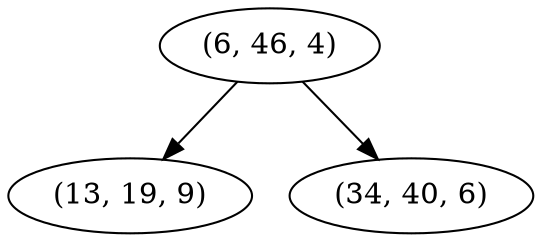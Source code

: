 digraph tree {
    "(6, 46, 4)";
    "(13, 19, 9)";
    "(34, 40, 6)";
    "(6, 46, 4)" -> "(13, 19, 9)";
    "(6, 46, 4)" -> "(34, 40, 6)";
}
